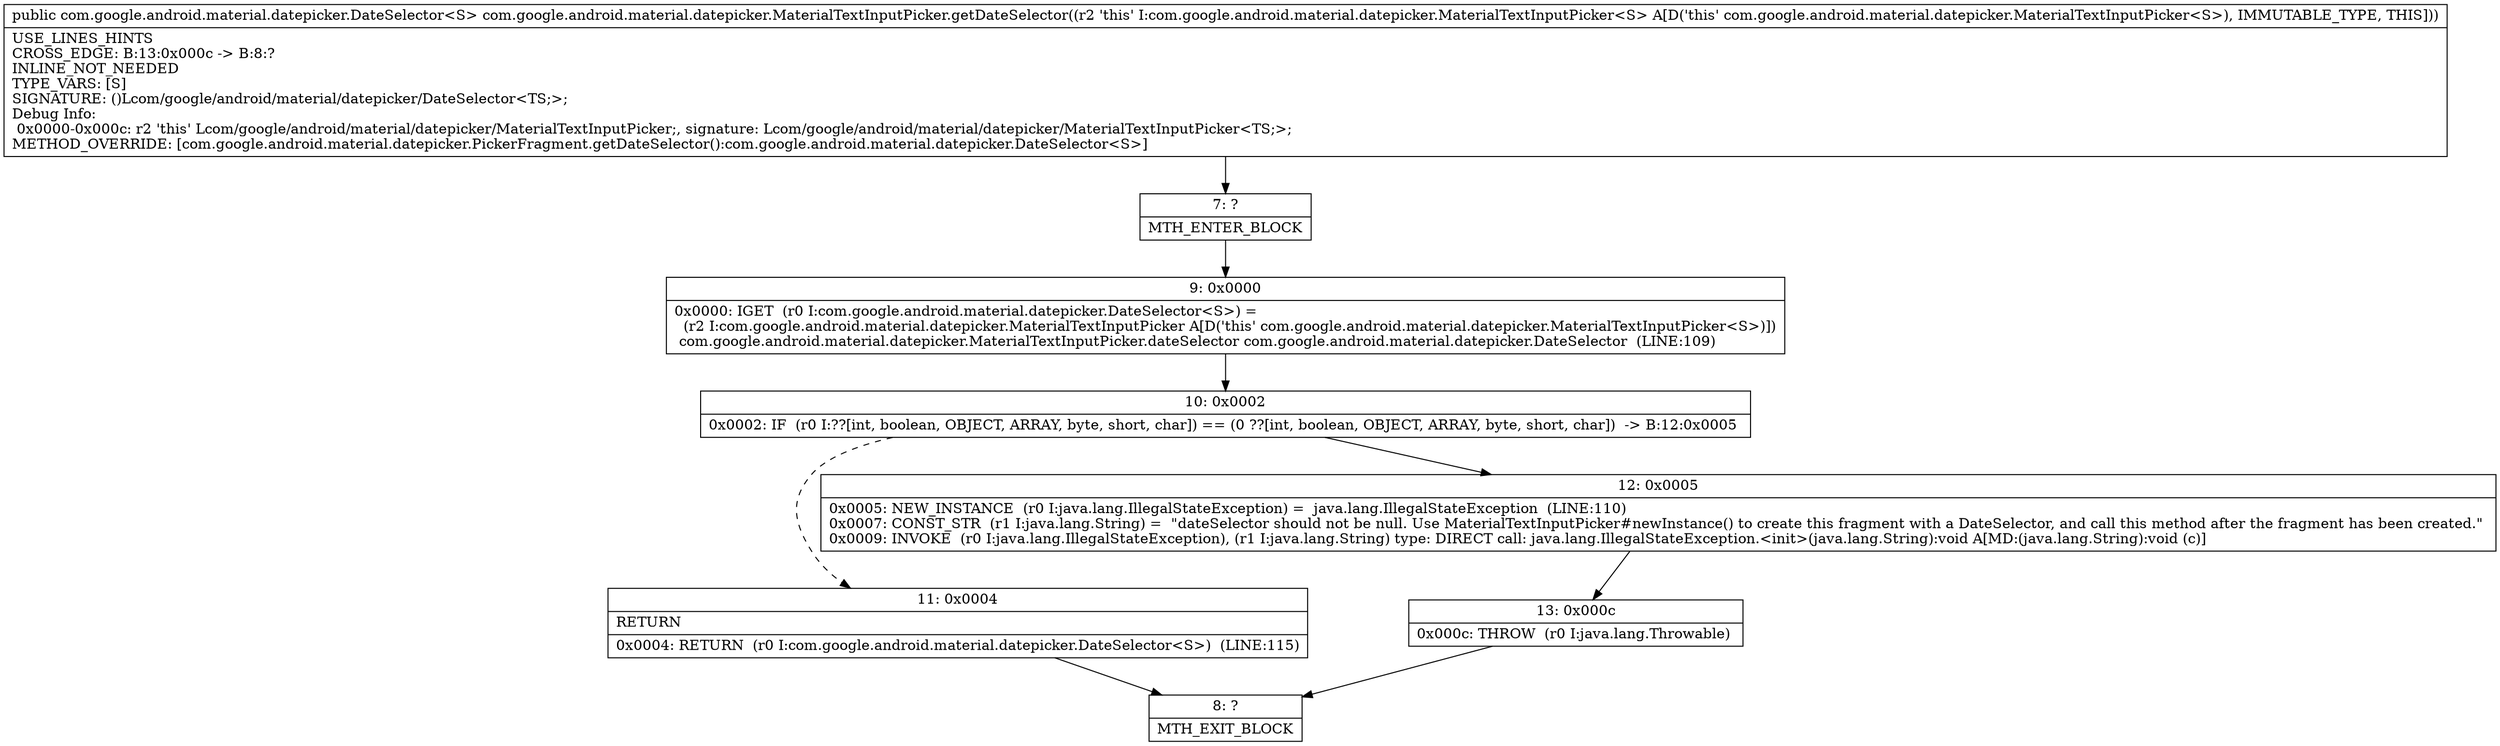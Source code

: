 digraph "CFG forcom.google.android.material.datepicker.MaterialTextInputPicker.getDateSelector()Lcom\/google\/android\/material\/datepicker\/DateSelector;" {
Node_7 [shape=record,label="{7\:\ ?|MTH_ENTER_BLOCK\l}"];
Node_9 [shape=record,label="{9\:\ 0x0000|0x0000: IGET  (r0 I:com.google.android.material.datepicker.DateSelector\<S\>) = \l  (r2 I:com.google.android.material.datepicker.MaterialTextInputPicker A[D('this' com.google.android.material.datepicker.MaterialTextInputPicker\<S\>)])\l com.google.android.material.datepicker.MaterialTextInputPicker.dateSelector com.google.android.material.datepicker.DateSelector  (LINE:109)\l}"];
Node_10 [shape=record,label="{10\:\ 0x0002|0x0002: IF  (r0 I:??[int, boolean, OBJECT, ARRAY, byte, short, char]) == (0 ??[int, boolean, OBJECT, ARRAY, byte, short, char])  \-\> B:12:0x0005 \l}"];
Node_11 [shape=record,label="{11\:\ 0x0004|RETURN\l|0x0004: RETURN  (r0 I:com.google.android.material.datepicker.DateSelector\<S\>)  (LINE:115)\l}"];
Node_8 [shape=record,label="{8\:\ ?|MTH_EXIT_BLOCK\l}"];
Node_12 [shape=record,label="{12\:\ 0x0005|0x0005: NEW_INSTANCE  (r0 I:java.lang.IllegalStateException) =  java.lang.IllegalStateException  (LINE:110)\l0x0007: CONST_STR  (r1 I:java.lang.String) =  \"dateSelector should not be null. Use MaterialTextInputPicker#newInstance() to create this fragment with a DateSelector, and call this method after the fragment has been created.\" \l0x0009: INVOKE  (r0 I:java.lang.IllegalStateException), (r1 I:java.lang.String) type: DIRECT call: java.lang.IllegalStateException.\<init\>(java.lang.String):void A[MD:(java.lang.String):void (c)]\l}"];
Node_13 [shape=record,label="{13\:\ 0x000c|0x000c: THROW  (r0 I:java.lang.Throwable) \l}"];
MethodNode[shape=record,label="{public com.google.android.material.datepicker.DateSelector\<S\> com.google.android.material.datepicker.MaterialTextInputPicker.getDateSelector((r2 'this' I:com.google.android.material.datepicker.MaterialTextInputPicker\<S\> A[D('this' com.google.android.material.datepicker.MaterialTextInputPicker\<S\>), IMMUTABLE_TYPE, THIS]))  | USE_LINES_HINTS\lCROSS_EDGE: B:13:0x000c \-\> B:8:?\lINLINE_NOT_NEEDED\lTYPE_VARS: [S]\lSIGNATURE: ()Lcom\/google\/android\/material\/datepicker\/DateSelector\<TS;\>;\lDebug Info:\l  0x0000\-0x000c: r2 'this' Lcom\/google\/android\/material\/datepicker\/MaterialTextInputPicker;, signature: Lcom\/google\/android\/material\/datepicker\/MaterialTextInputPicker\<TS;\>;\lMETHOD_OVERRIDE: [com.google.android.material.datepicker.PickerFragment.getDateSelector():com.google.android.material.datepicker.DateSelector\<S\>]\l}"];
MethodNode -> Node_7;Node_7 -> Node_9;
Node_9 -> Node_10;
Node_10 -> Node_11[style=dashed];
Node_10 -> Node_12;
Node_11 -> Node_8;
Node_12 -> Node_13;
Node_13 -> Node_8;
}

